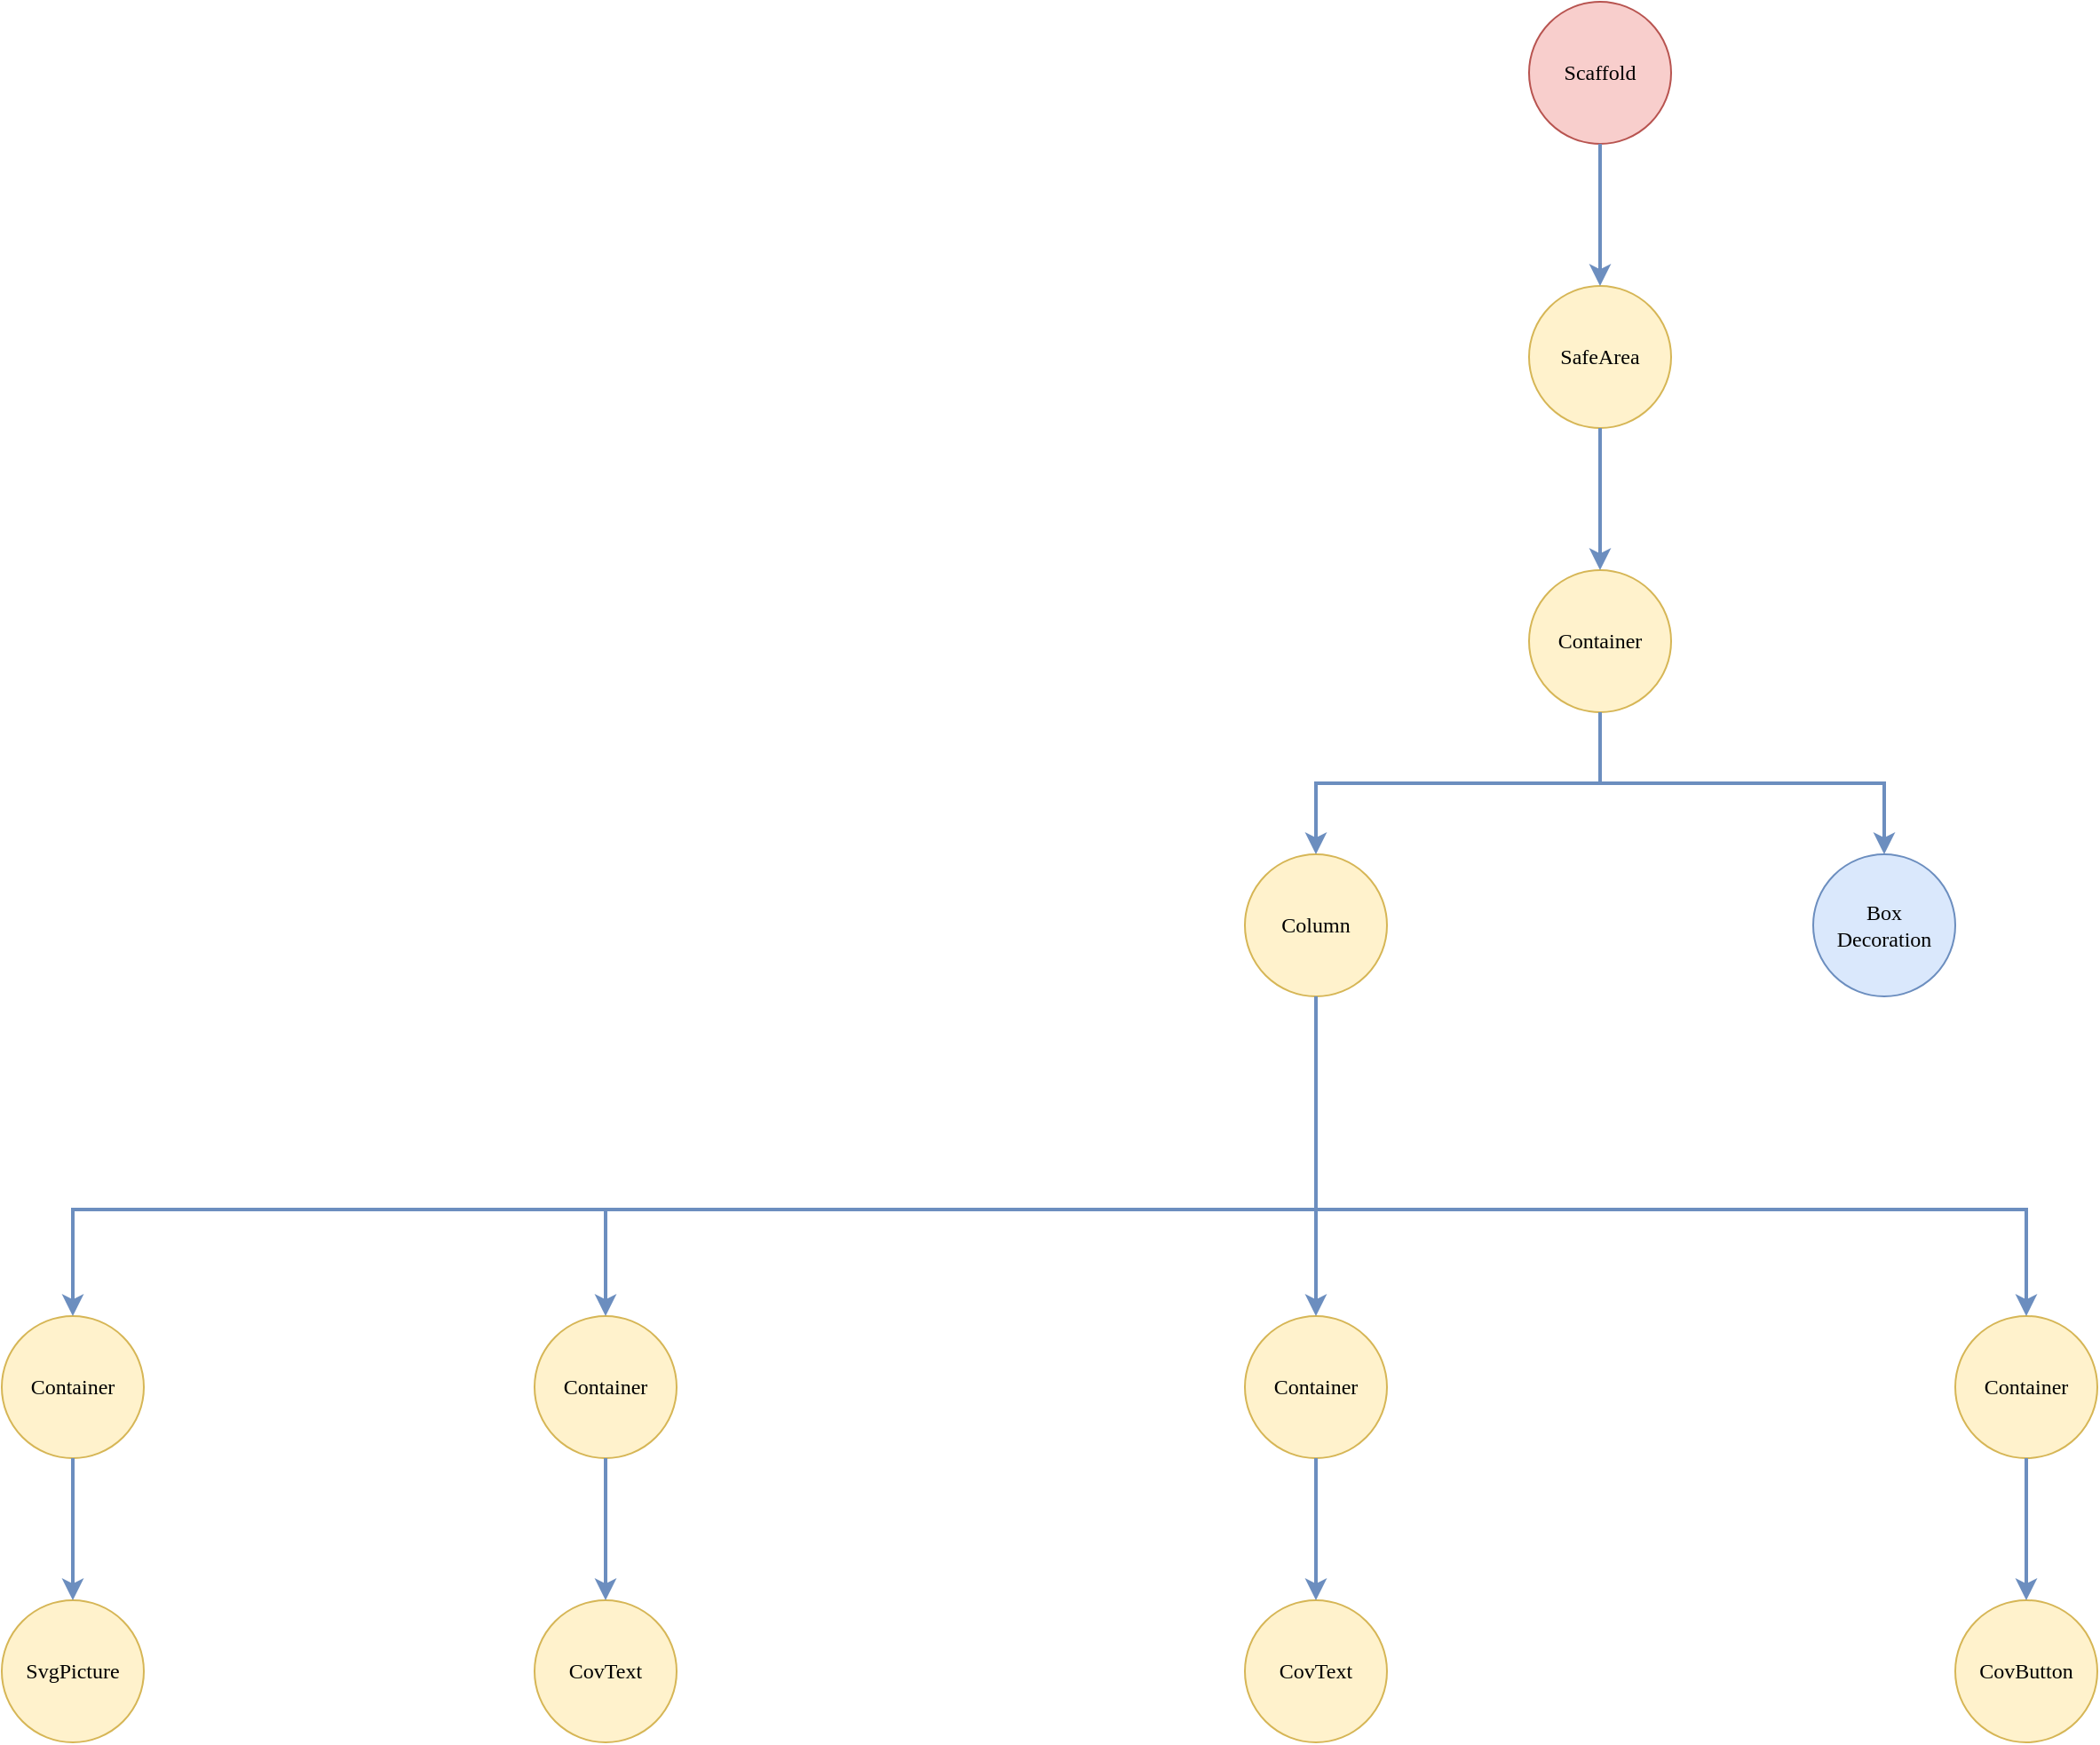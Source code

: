 <mxfile version="13.7.7" type="device"><diagram id="b4NfSg4W80DTmErFcbgV" name="Page-1"><mxGraphModel dx="2522" dy="479" grid="1" gridSize="10" guides="1" tooltips="1" connect="1" arrows="1" fold="1" page="1" pageScale="1" pageWidth="1654" pageHeight="1169" math="0" shadow="0"><root><mxCell id="0"/><mxCell id="1" parent="0"/><mxCell id="FRViIMyRJvzU1OxqdMOB-1" value="Scaffold" style="ellipse;whiteSpace=wrap;html=1;aspect=fixed;fontFamily=Verdana;fillColor=#f8cecc;strokeColor=#b85450;" vertex="1" parent="1"><mxGeometry x="680" width="80" height="80" as="geometry"/></mxCell><mxCell id="FRViIMyRJvzU1OxqdMOB-2" value="SafeArea" style="ellipse;whiteSpace=wrap;html=1;aspect=fixed;fontFamily=Verdana;fillColor=#fff2cc;strokeColor=#d6b656;" vertex="1" parent="1"><mxGeometry x="680" y="160" width="80" height="80" as="geometry"/></mxCell><mxCell id="FRViIMyRJvzU1OxqdMOB-4" value="&lt;div&gt;Box&lt;/div&gt;&lt;div&gt;Decoration&lt;br&gt;&lt;/div&gt;" style="ellipse;whiteSpace=wrap;html=1;aspect=fixed;fontFamily=Verdana;fillColor=#dae8fc;strokeColor=#6c8ebf;" vertex="1" parent="1"><mxGeometry x="840" y="480" width="80" height="80" as="geometry"/></mxCell><mxCell id="FRViIMyRJvzU1OxqdMOB-6" value="Container" style="ellipse;whiteSpace=wrap;html=1;aspect=fixed;fontFamily=Verdana;fillColor=#fff2cc;strokeColor=#d6b656;" vertex="1" parent="1"><mxGeometry x="680" y="320" width="80" height="80" as="geometry"/></mxCell><mxCell id="FRViIMyRJvzU1OxqdMOB-7" value="Column" style="ellipse;whiteSpace=wrap;html=1;aspect=fixed;fontFamily=Verdana;fillColor=#fff2cc;strokeColor=#d6b656;" vertex="1" parent="1"><mxGeometry x="520" y="480" width="80" height="80" as="geometry"/></mxCell><mxCell id="FRViIMyRJvzU1OxqdMOB-8" value="Container" style="ellipse;whiteSpace=wrap;html=1;aspect=fixed;fontFamily=Verdana;fillColor=#fff2cc;strokeColor=#d6b656;" vertex="1" parent="1"><mxGeometry x="120" y="740" width="80" height="80" as="geometry"/></mxCell><mxCell id="FRViIMyRJvzU1OxqdMOB-9" value="Container" style="ellipse;whiteSpace=wrap;html=1;aspect=fixed;fontFamily=Verdana;fillColor=#fff2cc;strokeColor=#d6b656;" vertex="1" parent="1"><mxGeometry x="-180" y="740" width="80" height="80" as="geometry"/></mxCell><mxCell id="FRViIMyRJvzU1OxqdMOB-10" value="&lt;div&gt;SvgPicture&lt;/div&gt;" style="ellipse;whiteSpace=wrap;html=1;aspect=fixed;fontFamily=Verdana;fillColor=#fff2cc;strokeColor=#d6b656;" vertex="1" parent="1"><mxGeometry x="-180" y="900" width="80" height="80" as="geometry"/></mxCell><mxCell id="FRViIMyRJvzU1OxqdMOB-12" value="CovText" style="ellipse;whiteSpace=wrap;html=1;aspect=fixed;fontFamily=Verdana;fillColor=#fff2cc;strokeColor=#d6b656;" vertex="1" parent="1"><mxGeometry x="120" y="900" width="80" height="80" as="geometry"/></mxCell><mxCell id="FRViIMyRJvzU1OxqdMOB-16" value="Container" style="ellipse;whiteSpace=wrap;html=1;aspect=fixed;fontFamily=Verdana;fillColor=#fff2cc;strokeColor=#d6b656;" vertex="1" parent="1"><mxGeometry x="520" y="740" width="80" height="80" as="geometry"/></mxCell><mxCell id="FRViIMyRJvzU1OxqdMOB-18" value="CovText" style="ellipse;whiteSpace=wrap;html=1;aspect=fixed;fontFamily=Verdana;fillColor=#fff2cc;strokeColor=#d6b656;" vertex="1" parent="1"><mxGeometry x="520" y="900" width="80" height="80" as="geometry"/></mxCell><mxCell id="FRViIMyRJvzU1OxqdMOB-19" value="" style="endArrow=classic;html=1;fontFamily=Verdana;exitX=0.5;exitY=1;exitDx=0;exitDy=0;entryX=0.5;entryY=0;entryDx=0;entryDy=0;strokeWidth=2;fillColor=#dae8fc;strokeColor=#6c8ebf;" edge="1" parent="1" source="FRViIMyRJvzU1OxqdMOB-1" target="FRViIMyRJvzU1OxqdMOB-2"><mxGeometry width="50" height="50" relative="1" as="geometry"><mxPoint x="680" y="290" as="sourcePoint"/><mxPoint x="730" y="240" as="targetPoint"/></mxGeometry></mxCell><mxCell id="FRViIMyRJvzU1OxqdMOB-30" value="Container" style="ellipse;whiteSpace=wrap;html=1;aspect=fixed;fontFamily=Verdana;fillColor=#fff2cc;strokeColor=#d6b656;" vertex="1" parent="1"><mxGeometry x="920" y="740" width="80" height="80" as="geometry"/></mxCell><mxCell id="FRViIMyRJvzU1OxqdMOB-32" value="CovButton" style="ellipse;whiteSpace=wrap;html=1;aspect=fixed;fontFamily=Verdana;fillColor=#fff2cc;strokeColor=#d6b656;" vertex="1" parent="1"><mxGeometry x="920" y="900" width="80" height="80" as="geometry"/></mxCell><mxCell id="FRViIMyRJvzU1OxqdMOB-34" value="" style="edgeStyle=elbowEdgeStyle;elbow=vertical;endArrow=classic;html=1;strokeWidth=2;fontFamily=Verdana;entryX=0.5;entryY=0;entryDx=0;entryDy=0;rounded=0;fillColor=#dae8fc;strokeColor=#6c8ebf;" edge="1" parent="1" target="FRViIMyRJvzU1OxqdMOB-8"><mxGeometry width="50" height="50" relative="1" as="geometry"><mxPoint x="560" y="590" as="sourcePoint"/><mxPoint x="440" y="640" as="targetPoint"/><Array as="points"><mxPoint x="360" y="680"/></Array></mxGeometry></mxCell><mxCell id="FRViIMyRJvzU1OxqdMOB-35" value="" style="edgeStyle=elbowEdgeStyle;elbow=vertical;endArrow=classic;html=1;strokeWidth=2;fontFamily=Verdana;entryX=0.5;entryY=0;entryDx=0;entryDy=0;rounded=0;fillColor=#dae8fc;strokeColor=#6c8ebf;" edge="1" parent="1" target="FRViIMyRJvzU1OxqdMOB-9"><mxGeometry width="50" height="50" relative="1" as="geometry"><mxPoint x="560" y="560" as="sourcePoint"/><mxPoint x="390" y="650" as="targetPoint"/><Array as="points"><mxPoint x="210" y="680"/></Array></mxGeometry></mxCell><mxCell id="FRViIMyRJvzU1OxqdMOB-36" value="" style="edgeStyle=elbowEdgeStyle;elbow=vertical;endArrow=classic;html=1;strokeWidth=2;fontFamily=Verdana;entryX=0.5;entryY=0;entryDx=0;entryDy=0;rounded=0;fillColor=#dae8fc;strokeColor=#6c8ebf;" edge="1" parent="1" target="FRViIMyRJvzU1OxqdMOB-30"><mxGeometry width="50" height="50" relative="1" as="geometry"><mxPoint x="560" y="560" as="sourcePoint"/><mxPoint x="800" y="640" as="targetPoint"/><Array as="points"><mxPoint x="760" y="680"/></Array></mxGeometry></mxCell><mxCell id="FRViIMyRJvzU1OxqdMOB-40" value="" style="edgeStyle=elbowEdgeStyle;elbow=vertical;endArrow=classic;html=1;strokeWidth=2;fontFamily=Verdana;exitX=0.5;exitY=1;exitDx=0;exitDy=0;rounded=0;fillColor=#dae8fc;strokeColor=#6c8ebf;" edge="1" parent="1" source="FRViIMyRJvzU1OxqdMOB-16" target="FRViIMyRJvzU1OxqdMOB-18"><mxGeometry width="50" height="50" relative="1" as="geometry"><mxPoint x="590" y="850" as="sourcePoint"/><mxPoint x="640" y="800" as="targetPoint"/></mxGeometry></mxCell><mxCell id="FRViIMyRJvzU1OxqdMOB-41" value="" style="edgeStyle=elbowEdgeStyle;elbow=vertical;endArrow=classic;html=1;strokeWidth=2;fontFamily=Verdana;entryX=0.5;entryY=0;entryDx=0;entryDy=0;exitX=0.5;exitY=1;exitDx=0;exitDy=0;rounded=0;fillColor=#dae8fc;strokeColor=#6c8ebf;" edge="1" parent="1" source="FRViIMyRJvzU1OxqdMOB-30" target="FRViIMyRJvzU1OxqdMOB-32"><mxGeometry width="50" height="50" relative="1" as="geometry"><mxPoint x="830" y="880" as="sourcePoint"/><mxPoint x="880" y="830" as="targetPoint"/></mxGeometry></mxCell><mxCell id="FRViIMyRJvzU1OxqdMOB-44" value="" style="edgeStyle=elbowEdgeStyle;elbow=vertical;endArrow=classic;html=1;strokeWidth=2;fontFamily=Verdana;exitX=0.5;exitY=1;exitDx=0;exitDy=0;entryX=0.5;entryY=0;entryDx=0;entryDy=0;rounded=0;fillColor=#dae8fc;strokeColor=#6c8ebf;" edge="1" parent="1" source="FRViIMyRJvzU1OxqdMOB-8" target="FRViIMyRJvzU1OxqdMOB-12"><mxGeometry width="50" height="50" relative="1" as="geometry"><mxPoint x="100" y="790" as="sourcePoint"/><mxPoint x="150" y="740" as="targetPoint"/></mxGeometry></mxCell><mxCell id="FRViIMyRJvzU1OxqdMOB-45" value="" style="endArrow=classic;html=1;strokeWidth=2;fontFamily=Verdana;exitX=0.5;exitY=1;exitDx=0;exitDy=0;entryX=0.5;entryY=0;entryDx=0;entryDy=0;fillColor=#dae8fc;strokeColor=#6c8ebf;" edge="1" parent="1" source="FRViIMyRJvzU1OxqdMOB-9" target="FRViIMyRJvzU1OxqdMOB-10"><mxGeometry width="50" height="50" relative="1" as="geometry"><mxPoint x="100" y="790" as="sourcePoint"/><mxPoint x="150" y="740" as="targetPoint"/></mxGeometry></mxCell><mxCell id="FRViIMyRJvzU1OxqdMOB-46" value="" style="endArrow=classic;html=1;strokeWidth=2;fontFamily=Verdana;fillColor=#dae8fc;strokeColor=#6c8ebf;" edge="1" parent="1" target="FRViIMyRJvzU1OxqdMOB-16"><mxGeometry width="50" height="50" relative="1" as="geometry"><mxPoint x="560" y="560" as="sourcePoint"/><mxPoint x="710" y="620" as="targetPoint"/></mxGeometry></mxCell><mxCell id="FRViIMyRJvzU1OxqdMOB-47" value="" style="endArrow=classic;html=1;strokeWidth=2;fontFamily=Verdana;exitX=0.5;exitY=1;exitDx=0;exitDy=0;entryX=0.5;entryY=0;entryDx=0;entryDy=0;fillColor=#dae8fc;strokeColor=#6c8ebf;" edge="1" parent="1" source="FRViIMyRJvzU1OxqdMOB-2" target="FRViIMyRJvzU1OxqdMOB-6"><mxGeometry width="50" height="50" relative="1" as="geometry"><mxPoint x="620" y="410" as="sourcePoint"/><mxPoint x="670" y="360" as="targetPoint"/></mxGeometry></mxCell><mxCell id="FRViIMyRJvzU1OxqdMOB-49" value="" style="edgeStyle=elbowEdgeStyle;elbow=vertical;endArrow=classic;html=1;strokeWidth=2;fontFamily=Verdana;exitX=0.5;exitY=1;exitDx=0;exitDy=0;rounded=0;fillColor=#dae8fc;strokeColor=#6c8ebf;" edge="1" parent="1" source="FRViIMyRJvzU1OxqdMOB-6" target="FRViIMyRJvzU1OxqdMOB-7"><mxGeometry width="50" height="50" relative="1" as="geometry"><mxPoint x="620" y="410" as="sourcePoint"/><mxPoint x="670" y="360" as="targetPoint"/><Array as="points"><mxPoint x="640" y="440"/></Array></mxGeometry></mxCell><mxCell id="FRViIMyRJvzU1OxqdMOB-51" value="" style="edgeStyle=elbowEdgeStyle;elbow=vertical;endArrow=classic;html=1;strokeWidth=2;fontFamily=Verdana;exitX=0.5;exitY=1;exitDx=0;exitDy=0;entryX=0.5;entryY=0;entryDx=0;entryDy=0;rounded=0;fillColor=#dae8fc;strokeColor=#6c8ebf;" edge="1" parent="1" source="FRViIMyRJvzU1OxqdMOB-6" target="FRViIMyRJvzU1OxqdMOB-4"><mxGeometry width="50" height="50" relative="1" as="geometry"><mxPoint x="630" y="540" as="sourcePoint"/><mxPoint x="680" y="490" as="targetPoint"/></mxGeometry></mxCell></root></mxGraphModel></diagram></mxfile>